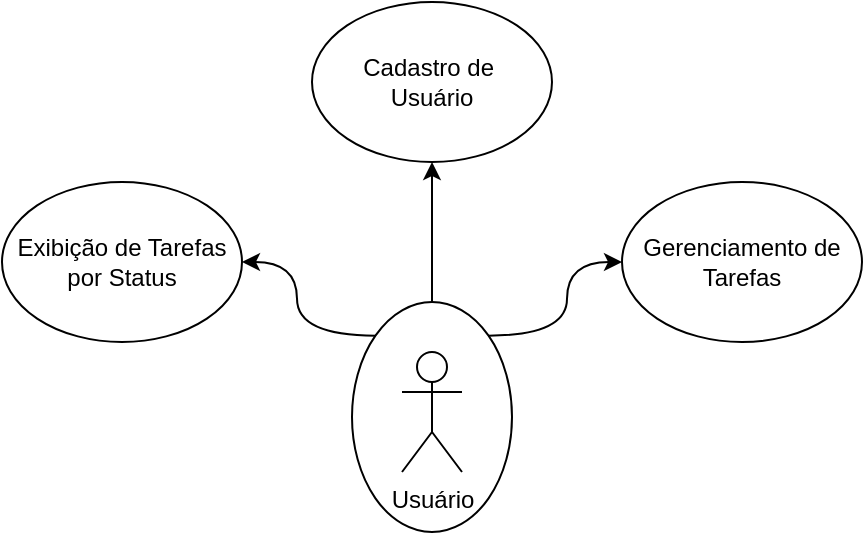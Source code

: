 <mxfile version="25.0.0">
  <diagram name="Página-1" id="-rSg4MmFbrgNMTSkPn9S">
    <mxGraphModel dx="1434" dy="780" grid="1" gridSize="10" guides="1" tooltips="1" connect="1" arrows="1" fold="1" page="1" pageScale="1" pageWidth="827" pageHeight="1169" math="0" shadow="0">
      <root>
        <mxCell id="0" />
        <mxCell id="1" parent="0" />
        <mxCell id="r_KFKhU7NYawZzJe7coI-10" style="edgeStyle=orthogonalEdgeStyle;rounded=0;orthogonalLoop=1;jettySize=auto;html=1;exitX=0;exitY=0.5;exitDx=0;exitDy=0;entryX=0.5;entryY=1;entryDx=0;entryDy=0;curved=1;" edge="1" parent="1" source="r_KFKhU7NYawZzJe7coI-8" target="r_KFKhU7NYawZzJe7coI-5">
          <mxGeometry relative="1" as="geometry" />
        </mxCell>
        <mxCell id="r_KFKhU7NYawZzJe7coI-11" style="edgeStyle=orthogonalEdgeStyle;rounded=0;orthogonalLoop=1;jettySize=auto;html=1;exitX=0;exitY=1;exitDx=0;exitDy=0;entryX=1;entryY=0.5;entryDx=0;entryDy=0;curved=1;" edge="1" parent="1" source="r_KFKhU7NYawZzJe7coI-8" target="r_KFKhU7NYawZzJe7coI-6">
          <mxGeometry relative="1" as="geometry" />
        </mxCell>
        <mxCell id="r_KFKhU7NYawZzJe7coI-12" style="edgeStyle=orthogonalEdgeStyle;rounded=0;orthogonalLoop=1;jettySize=auto;html=1;exitX=0;exitY=0;exitDx=0;exitDy=0;entryX=0;entryY=0.5;entryDx=0;entryDy=0;curved=1;" edge="1" parent="1" source="r_KFKhU7NYawZzJe7coI-8" target="r_KFKhU7NYawZzJe7coI-4">
          <mxGeometry relative="1" as="geometry" />
        </mxCell>
        <mxCell id="r_KFKhU7NYawZzJe7coI-8" value="" style="ellipse;whiteSpace=wrap;html=1;direction=south;" vertex="1" parent="1">
          <mxGeometry x="205" y="360" width="80" height="115" as="geometry" />
        </mxCell>
        <mxCell id="r_KFKhU7NYawZzJe7coI-1" value="Usuário" style="shape=umlActor;verticalLabelPosition=bottom;verticalAlign=top;html=1;outlineConnect=0;" vertex="1" parent="1">
          <mxGeometry x="230" y="385" width="30" height="60" as="geometry" />
        </mxCell>
        <mxCell id="r_KFKhU7NYawZzJe7coI-4" value="Gerenciamento de Tarefas" style="ellipse;whiteSpace=wrap;html=1;" vertex="1" parent="1">
          <mxGeometry x="340" y="300" width="120" height="80" as="geometry" />
        </mxCell>
        <mxCell id="r_KFKhU7NYawZzJe7coI-5" value="Cadastro de&amp;nbsp;&lt;div&gt;Usuário&lt;/div&gt;" style="ellipse;whiteSpace=wrap;html=1;" vertex="1" parent="1">
          <mxGeometry x="185" y="210" width="120" height="80" as="geometry" />
        </mxCell>
        <mxCell id="r_KFKhU7NYawZzJe7coI-6" value="Exibição de Tarefas por Status" style="ellipse;whiteSpace=wrap;html=1;" vertex="1" parent="1">
          <mxGeometry x="30" y="300" width="120" height="80" as="geometry" />
        </mxCell>
      </root>
    </mxGraphModel>
  </diagram>
</mxfile>

